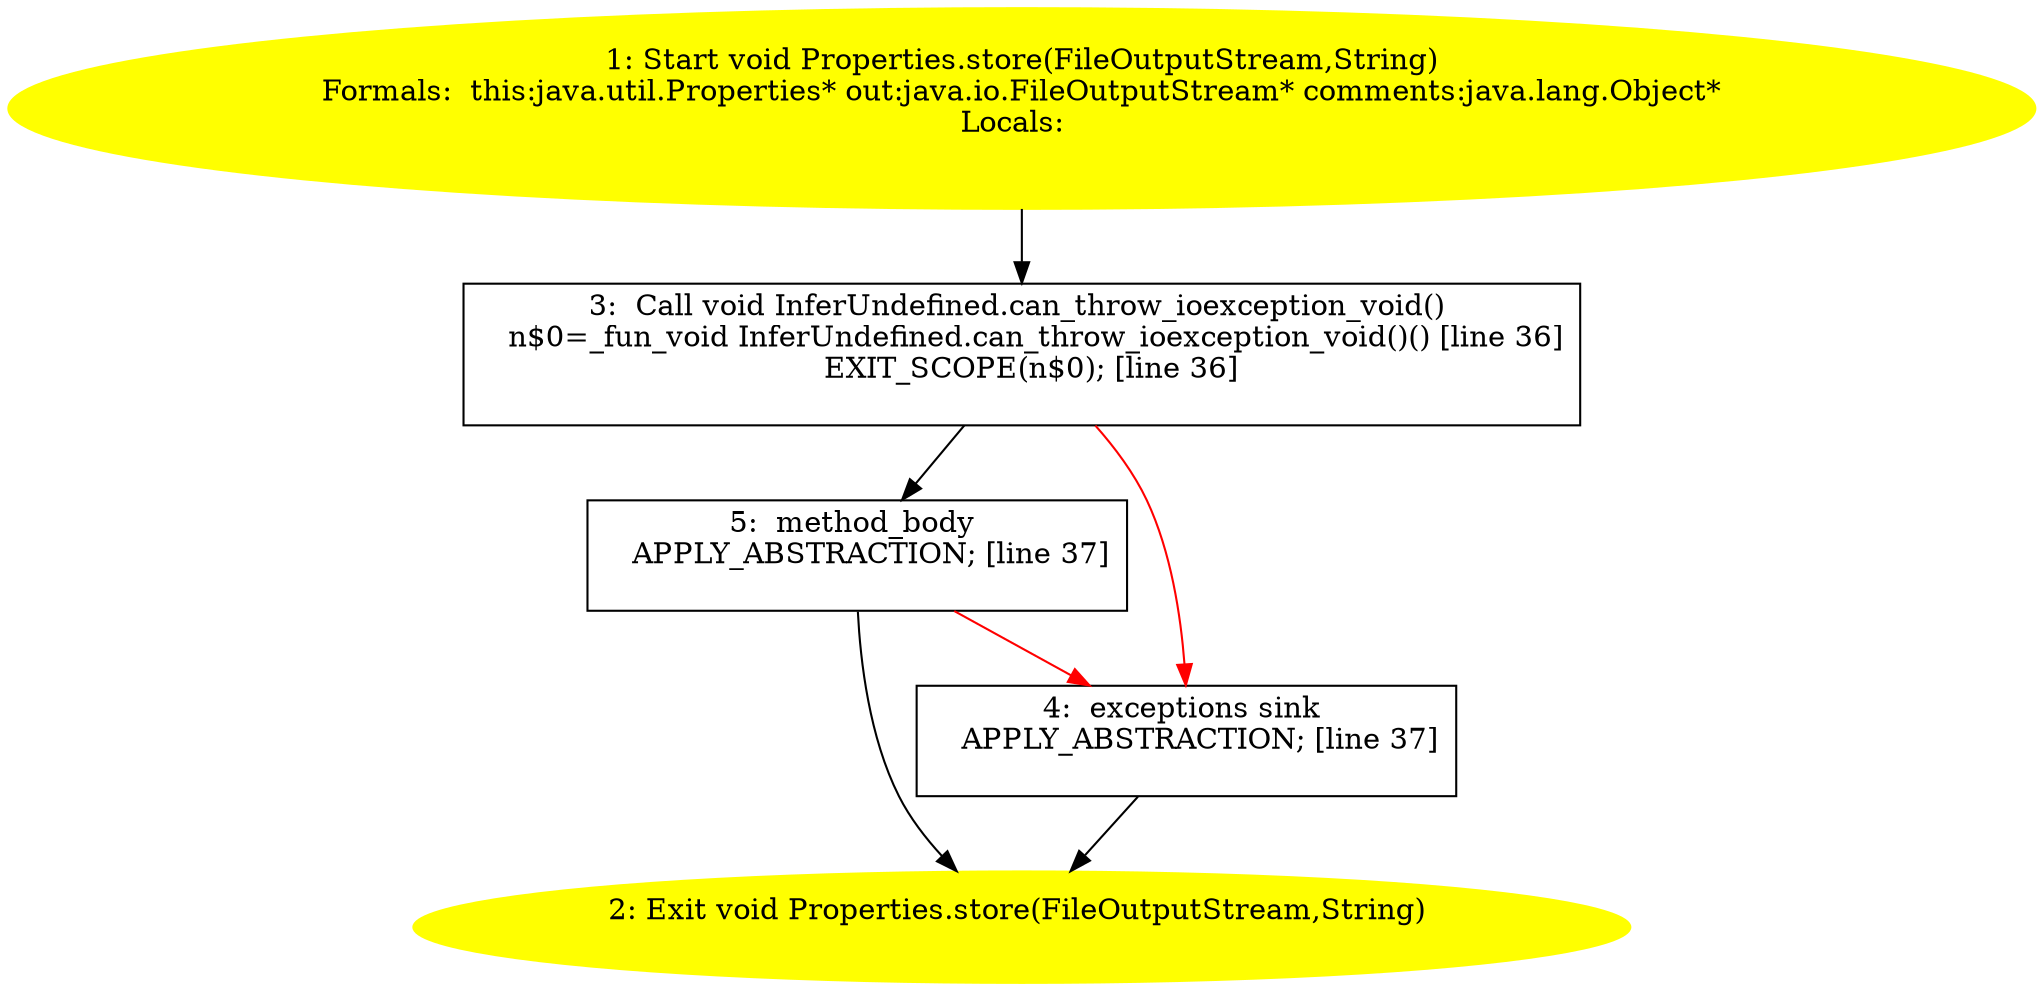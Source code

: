 /* @generated */
digraph cfg {
"java.util.Properties.store(java.io.FileOutputStream,java.lang.String):void.941abadc89d993273654f76a6d909904_1" [label="1: Start void Properties.store(FileOutputStream,String)\nFormals:  this:java.util.Properties* out:java.io.FileOutputStream* comments:java.lang.Object*\nLocals:  \n  " color=yellow style=filled]
	

	 "java.util.Properties.store(java.io.FileOutputStream,java.lang.String):void.941abadc89d993273654f76a6d909904_1" -> "java.util.Properties.store(java.io.FileOutputStream,java.lang.String):void.941abadc89d993273654f76a6d909904_3" ;
"java.util.Properties.store(java.io.FileOutputStream,java.lang.String):void.941abadc89d993273654f76a6d909904_2" [label="2: Exit void Properties.store(FileOutputStream,String) \n  " color=yellow style=filled]
	

"java.util.Properties.store(java.io.FileOutputStream,java.lang.String):void.941abadc89d993273654f76a6d909904_3" [label="3:  Call void InferUndefined.can_throw_ioexception_void() \n   n$0=_fun_void InferUndefined.can_throw_ioexception_void()() [line 36]\n  EXIT_SCOPE(n$0); [line 36]\n " shape="box"]
	

	 "java.util.Properties.store(java.io.FileOutputStream,java.lang.String):void.941abadc89d993273654f76a6d909904_3" -> "java.util.Properties.store(java.io.FileOutputStream,java.lang.String):void.941abadc89d993273654f76a6d909904_5" ;
	 "java.util.Properties.store(java.io.FileOutputStream,java.lang.String):void.941abadc89d993273654f76a6d909904_3" -> "java.util.Properties.store(java.io.FileOutputStream,java.lang.String):void.941abadc89d993273654f76a6d909904_4" [color="red" ];
"java.util.Properties.store(java.io.FileOutputStream,java.lang.String):void.941abadc89d993273654f76a6d909904_4" [label="4:  exceptions sink \n   APPLY_ABSTRACTION; [line 37]\n " shape="box"]
	

	 "java.util.Properties.store(java.io.FileOutputStream,java.lang.String):void.941abadc89d993273654f76a6d909904_4" -> "java.util.Properties.store(java.io.FileOutputStream,java.lang.String):void.941abadc89d993273654f76a6d909904_2" ;
"java.util.Properties.store(java.io.FileOutputStream,java.lang.String):void.941abadc89d993273654f76a6d909904_5" [label="5:  method_body \n   APPLY_ABSTRACTION; [line 37]\n " shape="box"]
	

	 "java.util.Properties.store(java.io.FileOutputStream,java.lang.String):void.941abadc89d993273654f76a6d909904_5" -> "java.util.Properties.store(java.io.FileOutputStream,java.lang.String):void.941abadc89d993273654f76a6d909904_2" ;
	 "java.util.Properties.store(java.io.FileOutputStream,java.lang.String):void.941abadc89d993273654f76a6d909904_5" -> "java.util.Properties.store(java.io.FileOutputStream,java.lang.String):void.941abadc89d993273654f76a6d909904_4" [color="red" ];
}
